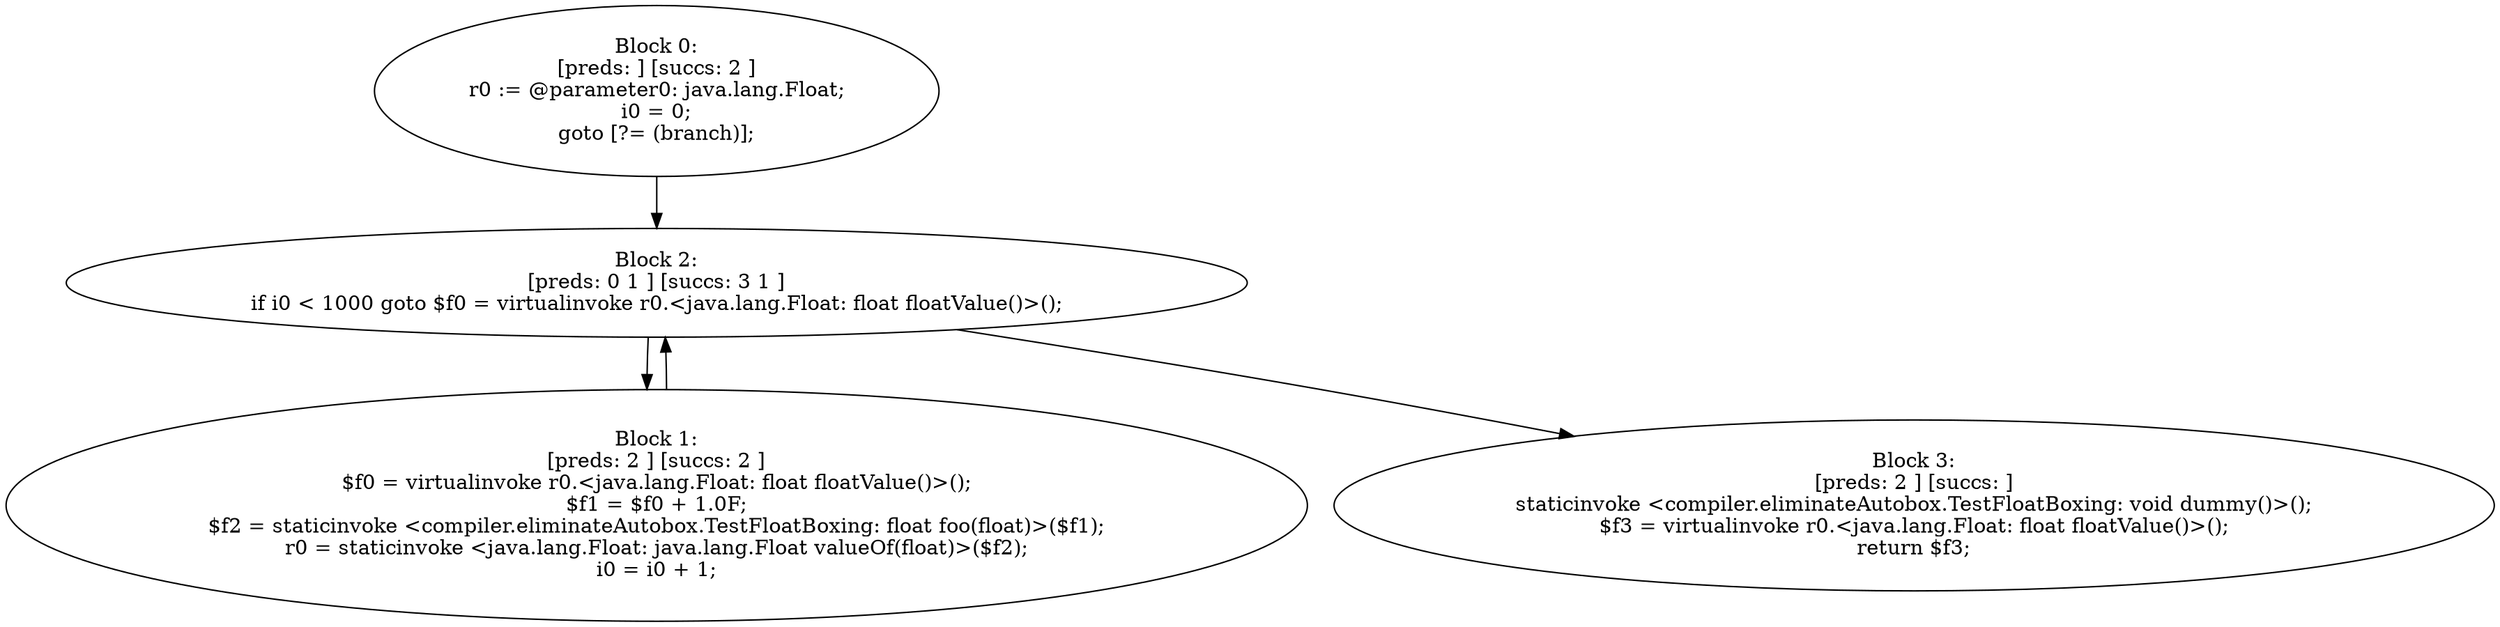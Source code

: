 digraph "unitGraph" {
    "Block 0:
[preds: ] [succs: 2 ]
r0 := @parameter0: java.lang.Float;
i0 = 0;
goto [?= (branch)];
"
    "Block 1:
[preds: 2 ] [succs: 2 ]
$f0 = virtualinvoke r0.<java.lang.Float: float floatValue()>();
$f1 = $f0 + 1.0F;
$f2 = staticinvoke <compiler.eliminateAutobox.TestFloatBoxing: float foo(float)>($f1);
r0 = staticinvoke <java.lang.Float: java.lang.Float valueOf(float)>($f2);
i0 = i0 + 1;
"
    "Block 2:
[preds: 0 1 ] [succs: 3 1 ]
if i0 < 1000 goto $f0 = virtualinvoke r0.<java.lang.Float: float floatValue()>();
"
    "Block 3:
[preds: 2 ] [succs: ]
staticinvoke <compiler.eliminateAutobox.TestFloatBoxing: void dummy()>();
$f3 = virtualinvoke r0.<java.lang.Float: float floatValue()>();
return $f3;
"
    "Block 0:
[preds: ] [succs: 2 ]
r0 := @parameter0: java.lang.Float;
i0 = 0;
goto [?= (branch)];
"->"Block 2:
[preds: 0 1 ] [succs: 3 1 ]
if i0 < 1000 goto $f0 = virtualinvoke r0.<java.lang.Float: float floatValue()>();
";
    "Block 1:
[preds: 2 ] [succs: 2 ]
$f0 = virtualinvoke r0.<java.lang.Float: float floatValue()>();
$f1 = $f0 + 1.0F;
$f2 = staticinvoke <compiler.eliminateAutobox.TestFloatBoxing: float foo(float)>($f1);
r0 = staticinvoke <java.lang.Float: java.lang.Float valueOf(float)>($f2);
i0 = i0 + 1;
"->"Block 2:
[preds: 0 1 ] [succs: 3 1 ]
if i0 < 1000 goto $f0 = virtualinvoke r0.<java.lang.Float: float floatValue()>();
";
    "Block 2:
[preds: 0 1 ] [succs: 3 1 ]
if i0 < 1000 goto $f0 = virtualinvoke r0.<java.lang.Float: float floatValue()>();
"->"Block 3:
[preds: 2 ] [succs: ]
staticinvoke <compiler.eliminateAutobox.TestFloatBoxing: void dummy()>();
$f3 = virtualinvoke r0.<java.lang.Float: float floatValue()>();
return $f3;
";
    "Block 2:
[preds: 0 1 ] [succs: 3 1 ]
if i0 < 1000 goto $f0 = virtualinvoke r0.<java.lang.Float: float floatValue()>();
"->"Block 1:
[preds: 2 ] [succs: 2 ]
$f0 = virtualinvoke r0.<java.lang.Float: float floatValue()>();
$f1 = $f0 + 1.0F;
$f2 = staticinvoke <compiler.eliminateAutobox.TestFloatBoxing: float foo(float)>($f1);
r0 = staticinvoke <java.lang.Float: java.lang.Float valueOf(float)>($f2);
i0 = i0 + 1;
";
}
